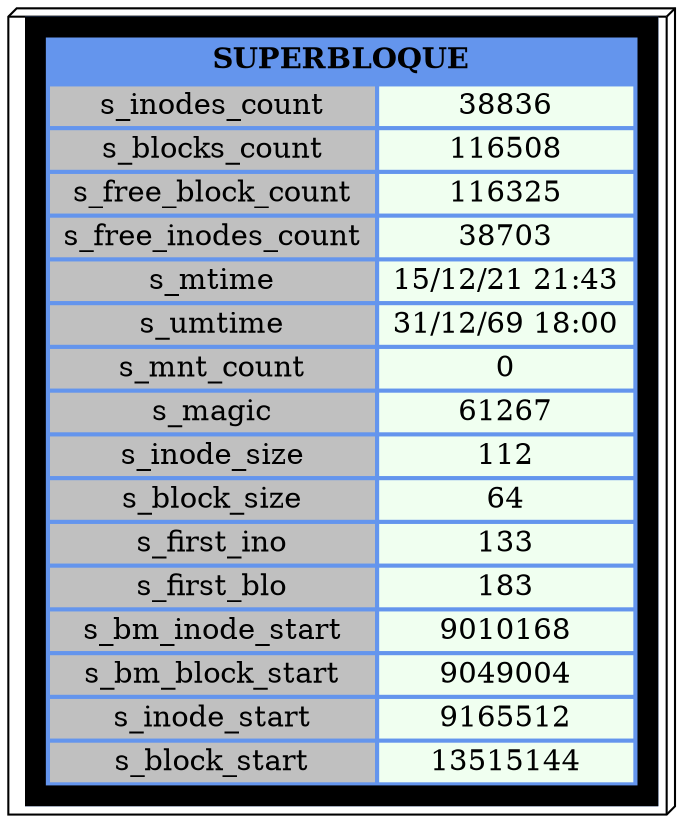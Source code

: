 digraph G{
    nodo [shape=box3d, label=<   <table border='10' cellborder='0' cellspacing='2' bgcolor="cornflowerblue">    <tr> <td COLSPAN='2'> <b>SUPERBLOQUE</b> </td></tr>
    <tr> <td bgcolor="gray"> s_inodes_count </td> <td bgcolor="#F0FFF0"> 38836 </td> </tr>
    <tr> <td bgcolor="gray"> s_blocks_count </td> <td bgcolor="#F0FFF0"> 116508 </td> </tr>
    <tr> <td bgcolor="gray"> s_free_block_count </td> <td bgcolor="#F0FFF0"> 116325 </td> </tr>
    <tr> <td bgcolor="gray"> s_free_inodes_count </td> <td bgcolor="#F0FFF0"> 38703 </td> </tr>
    <tr> <td bgcolor="gray"> s_mtime </td> <td bgcolor="#F0FFF0"> 15/12/21 21:43 </td></tr>
    <tr> <td bgcolor="gray"> s_umtime </td> <td bgcolor="#F0FFF0"> 31/12/69 18:00 </td> </tr>
    <tr> <td bgcolor="gray"> s_mnt_count </td> <td bgcolor="#F0FFF0"> 0 </td> </tr>
    <tr> <td bgcolor="gray"> s_magic </td> <td bgcolor="#F0FFF0"> 61267 </td> </tr>
    <tr> <td bgcolor="gray"> s_inode_size </td> <td bgcolor="#F0FFF0"> 112 </td> </tr>
    <tr> <td bgcolor="gray"> s_block_size </td> <td bgcolor="#F0FFF0"> 64 </td> </tr>
    <tr> <td bgcolor="gray"> s_first_ino </td> <td bgcolor="#F0FFF0"> 133 </td> </tr>
    <tr> <td bgcolor="gray"> s_first_blo </td> <td bgcolor="#F0FFF0"> 183 </td> </tr>
    <tr> <td bgcolor="gray"> s_bm_inode_start </td> <td bgcolor="#F0FFF0"> 9010168 </td></tr>
    <tr> <td bgcolor="gray"> s_bm_block_start </td> <td bgcolor="#F0FFF0"> 9049004 </td> </tr>
    <tr> <td bgcolor="gray"> s_inode_start </td> <td bgcolor="#F0FFF0"> 9165512 </td> </tr>
    <tr> <td bgcolor="gray"> s_block_start </td> <td bgcolor="#F0FFF0"> 13515144 </td> </tr>
   </table>>]

}